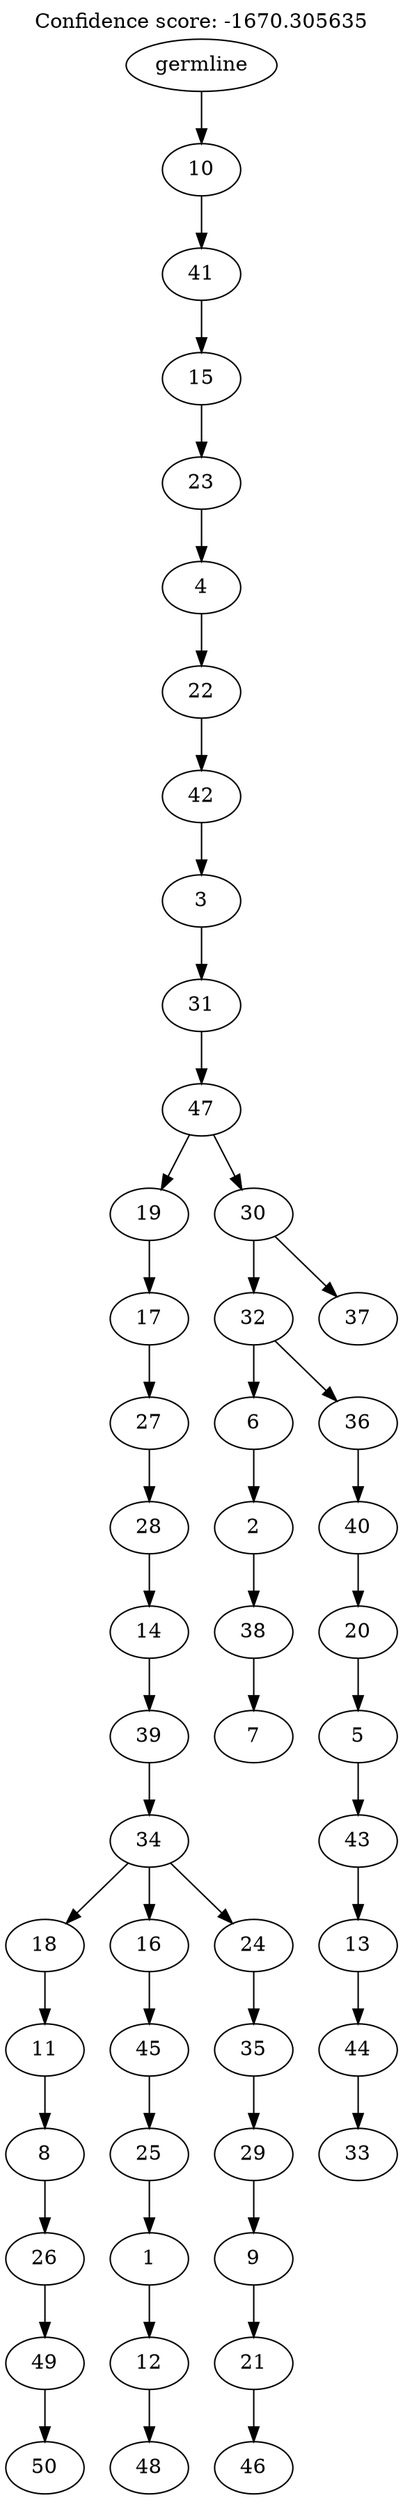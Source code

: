 digraph g {
	"49" -> "50";
	"50" [label="50"];
	"48" -> "49";
	"49" [label="49"];
	"47" -> "48";
	"48" [label="26"];
	"46" -> "47";
	"47" [label="8"];
	"45" -> "46";
	"46" [label="11"];
	"43" -> "44";
	"44" [label="48"];
	"42" -> "43";
	"43" [label="12"];
	"41" -> "42";
	"42" [label="1"];
	"40" -> "41";
	"41" [label="25"];
	"39" -> "40";
	"40" [label="45"];
	"37" -> "38";
	"38" [label="46"];
	"36" -> "37";
	"37" [label="21"];
	"35" -> "36";
	"36" [label="9"];
	"34" -> "35";
	"35" [label="29"];
	"33" -> "34";
	"34" [label="35"];
	"32" -> "33";
	"33" [label="24"];
	"32" -> "39";
	"39" [label="16"];
	"32" -> "45";
	"45" [label="18"];
	"31" -> "32";
	"32" [label="34"];
	"30" -> "31";
	"31" [label="39"];
	"29" -> "30";
	"30" [label="14"];
	"28" -> "29";
	"29" [label="28"];
	"27" -> "28";
	"28" [label="27"];
	"26" -> "27";
	"27" [label="17"];
	"23" -> "24";
	"24" [label="7"];
	"22" -> "23";
	"23" [label="38"];
	"21" -> "22";
	"22" [label="2"];
	"19" -> "20";
	"20" [label="33"];
	"18" -> "19";
	"19" [label="44"];
	"17" -> "18";
	"18" [label="13"];
	"16" -> "17";
	"17" [label="43"];
	"15" -> "16";
	"16" [label="5"];
	"14" -> "15";
	"15" [label="20"];
	"13" -> "14";
	"14" [label="40"];
	"12" -> "13";
	"13" [label="36"];
	"12" -> "21";
	"21" [label="6"];
	"11" -> "12";
	"12" [label="32"];
	"11" -> "25";
	"25" [label="37"];
	"10" -> "11";
	"11" [label="30"];
	"10" -> "26";
	"26" [label="19"];
	"9" -> "10";
	"10" [label="47"];
	"8" -> "9";
	"9" [label="31"];
	"7" -> "8";
	"8" [label="3"];
	"6" -> "7";
	"7" [label="42"];
	"5" -> "6";
	"6" [label="22"];
	"4" -> "5";
	"5" [label="4"];
	"3" -> "4";
	"4" [label="23"];
	"2" -> "3";
	"3" [label="15"];
	"1" -> "2";
	"2" [label="41"];
	"0" -> "1";
	"1" [label="10"];
	"0" [label="germline"];
	labelloc="t";
	label="Confidence score: -1670.305635";
}
